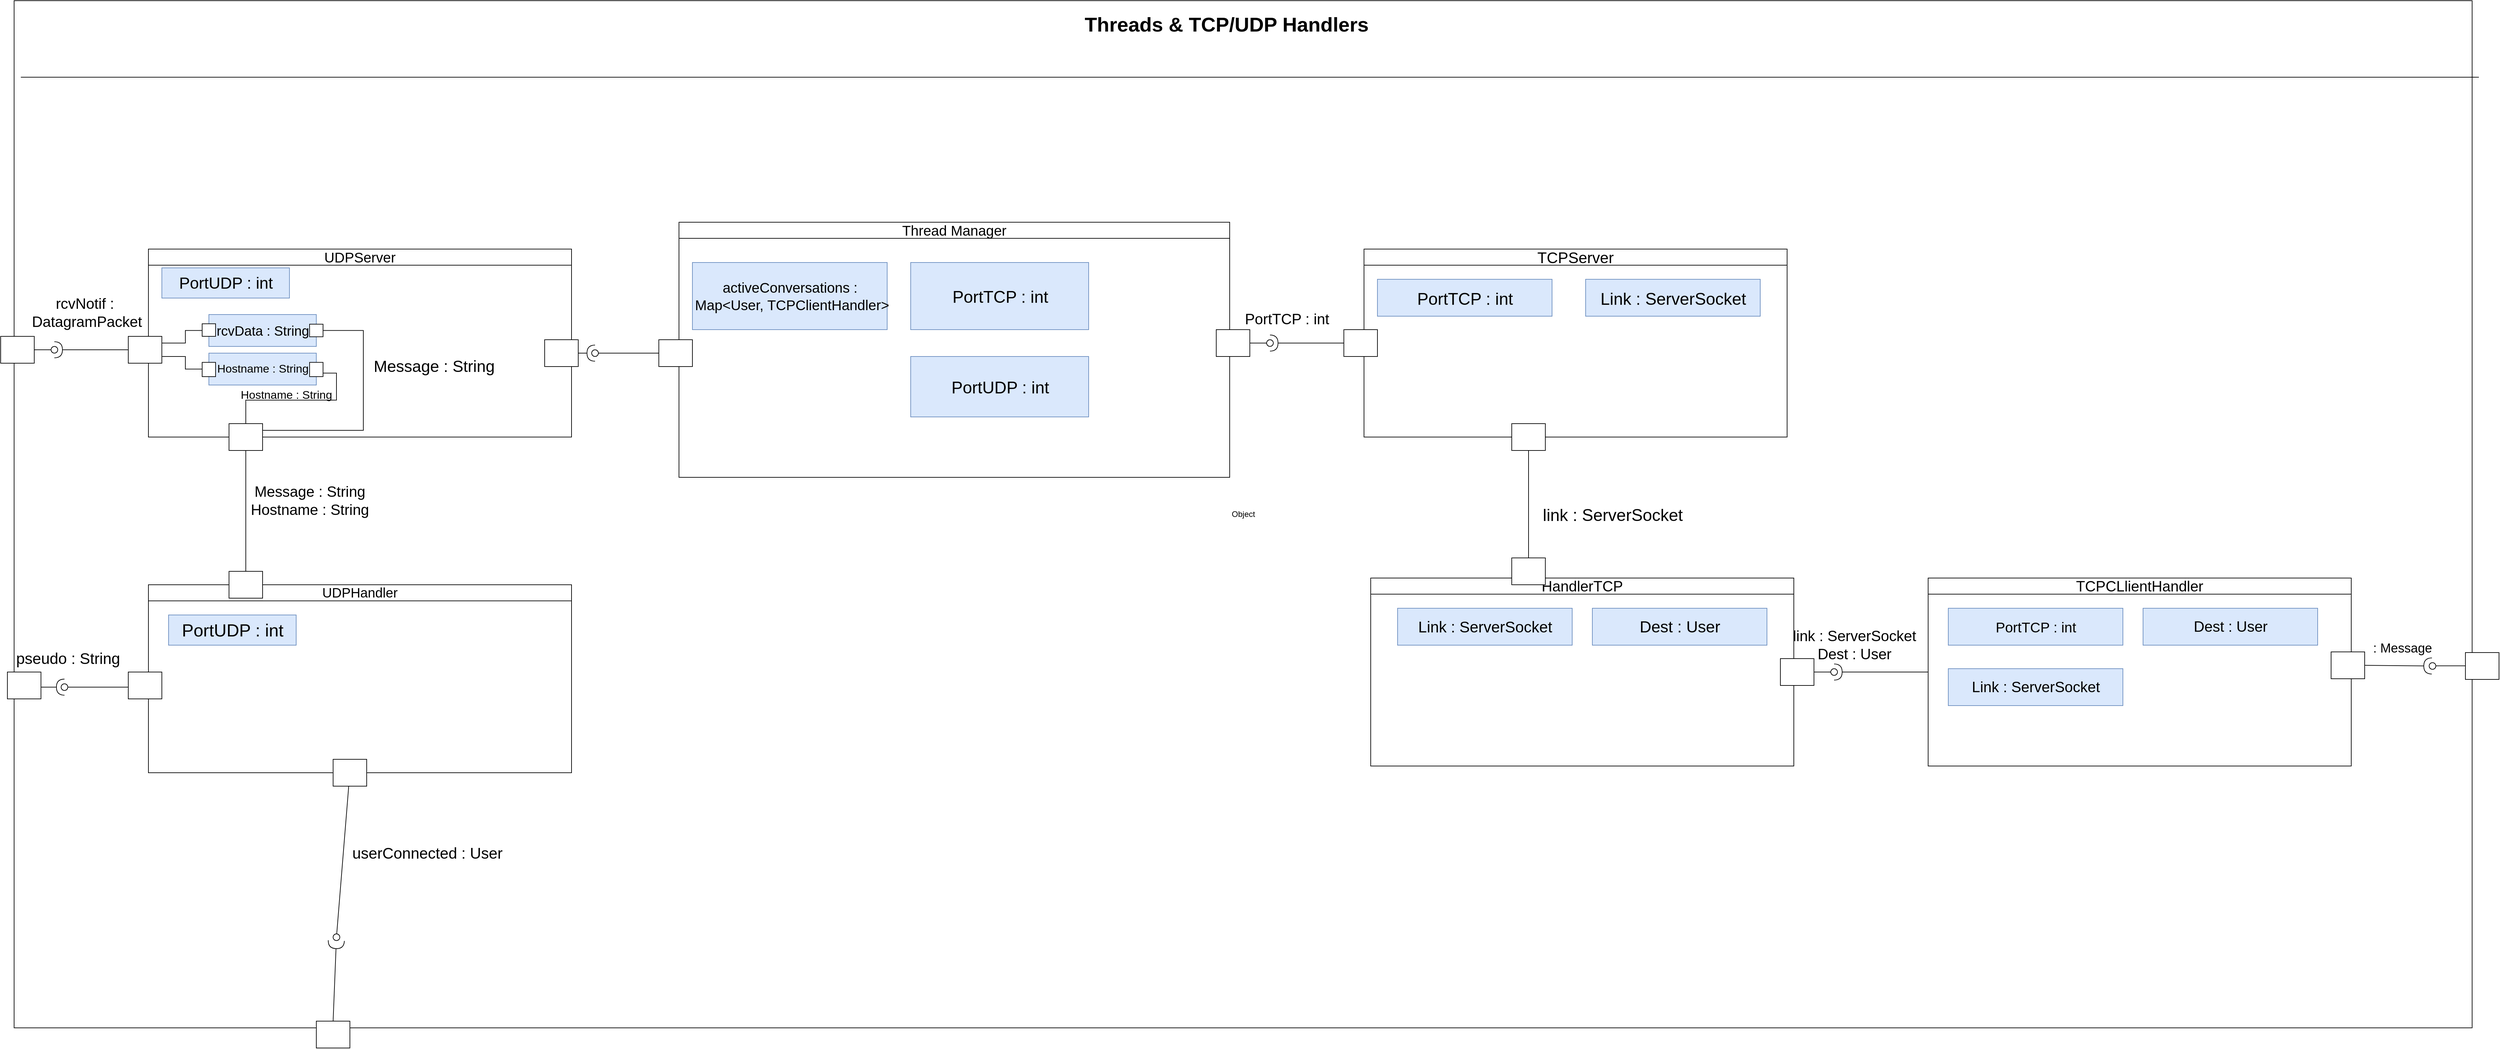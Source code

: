 <mxfile version="20.8.11" type="google"><diagram name="Page-1" id="Kbo5HbRr4LdBTjr4w4zQ"><mxGraphModel grid="1" page="1" gridSize="10" guides="1" tooltips="1" connect="1" arrows="1" fold="1" pageScale="1" pageWidth="850" pageHeight="1100" math="0" shadow="0"><root><mxCell id="0"/><mxCell id="1" parent="0"/><mxCell id="1iApYpVJmgvNCvK3pkiA-111" value="Object" style="html=1;strokeWidth=1;" vertex="1" parent="1"><mxGeometry x="-910" y="310" width="3660" height="1530" as="geometry"/></mxCell><mxCell id="1iApYpVJmgvNCvK3pkiA-6" value="&lt;div align=&quot;center&quot;&gt;&lt;font style=&quot;font-size: 21px;&quot;&gt;Thread Manager&lt;/font&gt;&lt;/div&gt;" style="verticalAlign=top;align=center;overflow=fill;fontSize=12;fontFamily=Helvetica;html=1;" vertex="1" parent="1"><mxGeometry x="80" y="640" width="820" height="380" as="geometry"/></mxCell><mxCell id="1iApYpVJmgvNCvK3pkiA-5" value="&lt;font style=&quot;font-size: 21px;&quot;&gt;activeConversations :&lt;br&gt;&amp;nbsp;Map&amp;lt;User, TCPClientHandler&amp;gt; &lt;/font&gt;" style="html=1;fillColor=#dae8fc;strokeColor=#6c8ebf;" vertex="1" parent="1"><mxGeometry x="100" y="700" width="290" height="100" as="geometry"/></mxCell><mxCell id="1iApYpVJmgvNCvK3pkiA-8" value="" style="line;strokeWidth=1;fillColor=none;align=left;verticalAlign=middle;spacingTop=-1;spacingLeft=3;spacingRight=3;rotatable=0;labelPosition=right;points=[];portConstraint=eastwest;strokeColor=inherit;" vertex="1" parent="1"><mxGeometry x="80" y="660" width="820" height="8" as="geometry"/></mxCell><mxCell id="1iApYpVJmgvNCvK3pkiA-13" value="" style="html=1;strokeWidth=1;" vertex="1" parent="1"><mxGeometry x="880" y="800" width="50" height="40" as="geometry"/></mxCell><mxCell id="1iApYpVJmgvNCvK3pkiA-14" value="" style="rounded=0;orthogonalLoop=1;jettySize=auto;html=1;endArrow=none;endFill=0;sketch=0;sourcePerimeterSpacing=0;targetPerimeterSpacing=0;strokeWidth=1;startSize=10;endSize=10;exitX=1;exitY=0.5;exitDx=0;exitDy=0;" edge="1" parent="1"><mxGeometry relative="1" as="geometry"><mxPoint x="930" y="820" as="sourcePoint"/><mxPoint x="955" y="820" as="targetPoint"/></mxGeometry></mxCell><mxCell id="1iApYpVJmgvNCvK3pkiA-15" value="" style="rounded=0;orthogonalLoop=1;jettySize=auto;html=1;endArrow=halfCircle;endFill=0;entryX=0.5;entryY=0.5;endSize=10;strokeWidth=1;sketch=0;startSize=10;" edge="1" parent="1"><mxGeometry relative="1" as="geometry"><mxPoint x="1100" y="820" as="sourcePoint"/><mxPoint x="960" y="820" as="targetPoint"/></mxGeometry></mxCell><mxCell id="1iApYpVJmgvNCvK3pkiA-16" value="" style="ellipse;whiteSpace=wrap;html=1;align=center;aspect=fixed;resizable=0;points=[];outlineConnect=0;sketch=0;strokeWidth=1;" vertex="1" parent="1"><mxGeometry x="955" y="815" width="10" height="10" as="geometry"/></mxCell><mxCell id="1iApYpVJmgvNCvK3pkiA-17" value="&lt;font style=&quot;font-size: 23px;&quot;&gt;TCPServer&lt;/font&gt;" style="verticalAlign=top;align=center;overflow=fill;fontSize=12;fontFamily=Helvetica;html=1;" vertex="1" parent="1"><mxGeometry x="1100" y="680" width="630" height="280" as="geometry"/></mxCell><mxCell id="1iApYpVJmgvNCvK3pkiA-18" value="" style="line;strokeWidth=1;fillColor=none;align=left;verticalAlign=middle;spacingTop=-1;spacingLeft=3;spacingRight=3;rotatable=0;labelPosition=right;points=[];portConstraint=eastwest;strokeColor=inherit;" vertex="1" parent="1"><mxGeometry x="1100" y="700" width="630" height="8" as="geometry"/></mxCell><mxCell id="1iApYpVJmgvNCvK3pkiA-19" value="&lt;font style=&quot;font-size: 25px;&quot;&gt;PortTCP : int&lt;/font&gt;" style="html=1;fillColor=#dae8fc;strokeColor=#6c8ebf;" vertex="1" parent="1"><mxGeometry x="1120" y="725" width="260" height="55" as="geometry"/></mxCell><mxCell id="1iApYpVJmgvNCvK3pkiA-20" value="" style="html=1;strokeWidth=1;" vertex="1" parent="1"><mxGeometry x="50" y="815" width="50" height="40" as="geometry"/></mxCell><mxCell id="1iApYpVJmgvNCvK3pkiA-26" value="" style="rounded=0;orthogonalLoop=1;jettySize=auto;html=1;endArrow=none;endFill=0;sketch=0;sourcePerimeterSpacing=0;targetPerimeterSpacing=0;strokeWidth=1;startSize=10;endSize=10;exitX=0;exitY=0.5;exitDx=0;exitDy=0;" edge="1" parent="1" source="1iApYpVJmgvNCvK3pkiA-20"><mxGeometry relative="1" as="geometry"><mxPoint x="-60" y="850" as="sourcePoint"/><mxPoint x="-40" y="835" as="targetPoint"/></mxGeometry></mxCell><mxCell id="1iApYpVJmgvNCvK3pkiA-27" value="" style="rounded=0;orthogonalLoop=1;jettySize=auto;html=1;endArrow=halfCircle;endFill=0;entryX=0.5;entryY=0.5;endSize=10;strokeWidth=1;sketch=0;startSize=10;" edge="1" parent="1" target="1iApYpVJmgvNCvK3pkiA-28"><mxGeometry relative="1" as="geometry"><mxPoint x="-80" y="835" as="sourcePoint"/></mxGeometry></mxCell><mxCell id="1iApYpVJmgvNCvK3pkiA-28" value="" style="ellipse;whiteSpace=wrap;html=1;align=center;aspect=fixed;resizable=0;points=[];outlineConnect=0;sketch=0;strokeWidth=1;" vertex="1" parent="1"><mxGeometry x="-50" y="830" width="10" height="10" as="geometry"/></mxCell><mxCell id="1iApYpVJmgvNCvK3pkiA-29" value="&lt;font style=&quot;font-size: 21px;&quot;&gt;UDPServer&lt;br&gt;&lt;br&gt;&lt;/font&gt;" style="verticalAlign=top;align=center;overflow=fill;fontSize=12;fontFamily=Helvetica;html=1;" vertex="1" parent="1"><mxGeometry x="-710" y="680" width="630" height="280" as="geometry"/></mxCell><mxCell id="1iApYpVJmgvNCvK3pkiA-30" value="" style="line;strokeWidth=1;fillColor=none;align=left;verticalAlign=middle;spacingTop=-1;spacingLeft=3;spacingRight=3;rotatable=0;labelPosition=right;points=[];portConstraint=eastwest;strokeColor=inherit;" vertex="1" parent="1"><mxGeometry x="-710" y="700" width="630" height="8" as="geometry"/></mxCell><mxCell id="1iApYpVJmgvNCvK3pkiA-31" value="&lt;font style=&quot;font-size: 24px;&quot;&gt;PortUDP : int&lt;/font&gt;" style="html=1;fillColor=#dae8fc;strokeColor=#6c8ebf;" vertex="1" parent="1"><mxGeometry x="-690" y="708" width="190" height="45" as="geometry"/></mxCell><mxCell id="1iApYpVJmgvNCvK3pkiA-32" value="" style="html=1;strokeWidth=1;" vertex="1" parent="1"><mxGeometry x="1070" y="800" width="50" height="40" as="geometry"/></mxCell><mxCell id="1iApYpVJmgvNCvK3pkiA-33" value="" style="html=1;strokeWidth=1;" vertex="1" parent="1"><mxGeometry x="-120" y="815" width="50" height="40" as="geometry"/></mxCell><mxCell id="1iApYpVJmgvNCvK3pkiA-35" style="edgeStyle=orthogonalEdgeStyle;rounded=0;orthogonalLoop=1;jettySize=auto;html=1;strokeWidth=1;startSize=10;endSize=10;endArrow=none;endFill=0;entryX=0.5;entryY=0;entryDx=0;entryDy=0;" edge="1" parent="1" source="1iApYpVJmgvNCvK3pkiA-34" target="1iApYpVJmgvNCvK3pkiA-37"><mxGeometry relative="1" as="geometry"><mxPoint x="1405" y="1160" as="targetPoint"/><Array as="points"><mxPoint x="1345" y="1170"/></Array></mxGeometry></mxCell><mxCell id="1iApYpVJmgvNCvK3pkiA-34" value="" style="html=1;strokeWidth=1;" vertex="1" parent="1"><mxGeometry x="1320" y="940" width="50" height="40" as="geometry"/></mxCell><mxCell id="1iApYpVJmgvNCvK3pkiA-37" value="&lt;font style=&quot;font-size: 22px;&quot;&gt;HandlerTCP&lt;/font&gt;" style="verticalAlign=top;align=center;overflow=fill;fontSize=12;fontFamily=Helvetica;html=1;" vertex="1" parent="1"><mxGeometry x="1110" y="1170" width="630" height="280" as="geometry"/></mxCell><mxCell id="1iApYpVJmgvNCvK3pkiA-38" value="" style="line;strokeWidth=1;fillColor=none;align=left;verticalAlign=middle;spacingTop=-1;spacingLeft=3;spacingRight=3;rotatable=0;labelPosition=right;points=[];portConstraint=eastwest;strokeColor=inherit;" vertex="1" parent="1"><mxGeometry x="1110" y="1190" width="630" height="8" as="geometry"/></mxCell><mxCell id="1iApYpVJmgvNCvK3pkiA-39" value="" style="html=1;strokeWidth=1;" vertex="1" parent="1"><mxGeometry x="1720" y="1290" width="50" height="40" as="geometry"/></mxCell><mxCell id="1iApYpVJmgvNCvK3pkiA-40" value="&lt;font style=&quot;font-size: 22px;&quot;&gt;TCPCLlientHandler&lt;/font&gt;" style="verticalAlign=top;align=center;overflow=fill;fontSize=12;fontFamily=Helvetica;html=1;" vertex="1" parent="1"><mxGeometry x="1940" y="1170" width="630" height="280" as="geometry"/></mxCell><mxCell id="1iApYpVJmgvNCvK3pkiA-41" value="" style="line;strokeWidth=1;fillColor=none;align=left;verticalAlign=middle;spacingTop=-1;spacingLeft=3;spacingRight=3;rotatable=0;labelPosition=right;points=[];portConstraint=eastwest;strokeColor=inherit;" vertex="1" parent="1"><mxGeometry x="1940" y="1190" width="630" height="8" as="geometry"/></mxCell><mxCell id="1iApYpVJmgvNCvK3pkiA-42" value="" style="rounded=0;orthogonalLoop=1;jettySize=auto;html=1;endArrow=none;endFill=0;sketch=0;sourcePerimeterSpacing=0;targetPerimeterSpacing=0;strokeWidth=1;startSize=10;endSize=10;exitX=1;exitY=0.5;exitDx=0;exitDy=0;" edge="1" parent="1"><mxGeometry relative="1" as="geometry"><mxPoint x="1770" y="1310.0" as="sourcePoint"/><mxPoint x="1795" y="1310.0" as="targetPoint"/></mxGeometry></mxCell><mxCell id="1iApYpVJmgvNCvK3pkiA-43" value="" style="rounded=0;orthogonalLoop=1;jettySize=auto;html=1;endArrow=halfCircle;endFill=0;entryX=0.5;entryY=0.5;endSize=10;strokeWidth=1;sketch=0;startSize=10;" edge="1" parent="1"><mxGeometry relative="1" as="geometry"><mxPoint x="1940" y="1310.0" as="sourcePoint"/><mxPoint x="1800" y="1310.0" as="targetPoint"/></mxGeometry></mxCell><mxCell id="1iApYpVJmgvNCvK3pkiA-44" value="" style="ellipse;whiteSpace=wrap;html=1;align=center;aspect=fixed;resizable=0;points=[];outlineConnect=0;sketch=0;strokeWidth=1;" vertex="1" parent="1"><mxGeometry x="1795" y="1305" width="10" height="10" as="geometry"/></mxCell><mxCell id="1iApYpVJmgvNCvK3pkiA-45" value="&lt;font style=&quot;font-size: 21px;&quot;&gt;PortTCP : int&lt;/font&gt;" style="html=1;fillColor=#dae8fc;strokeColor=#6c8ebf;" vertex="1" parent="1"><mxGeometry x="1970" y="1215" width="260" height="55" as="geometry"/></mxCell><mxCell id="1iApYpVJmgvNCvK3pkiA-46" value="&lt;font style=&quot;font-size: 25px;&quot;&gt;Link : ServerSocket&lt;/font&gt;" style="html=1;fillColor=#dae8fc;strokeColor=#6c8ebf;" vertex="1" parent="1"><mxGeometry x="1430" y="725" width="260" height="55" as="geometry"/></mxCell><mxCell id="1iApYpVJmgvNCvK3pkiA-47" value="&lt;font style=&quot;font-size: 25px;&quot;&gt;link : ServerSocket&lt;/font&gt;" style="text;html=1;align=center;verticalAlign=middle;resizable=0;points=[];autosize=1;strokeColor=none;fillColor=none;" vertex="1" parent="1"><mxGeometry x="1355" y="1055" width="230" height="40" as="geometry"/></mxCell><mxCell id="1iApYpVJmgvNCvK3pkiA-48" value="&lt;font style=&quot;font-size: 23px;&quot;&gt;Link : ServerSocket&lt;/font&gt;" style="html=1;fillColor=#dae8fc;strokeColor=#6c8ebf;" vertex="1" parent="1"><mxGeometry x="1150" y="1215" width="260" height="55" as="geometry"/></mxCell><mxCell id="1iApYpVJmgvNCvK3pkiA-49" value="&lt;font style=&quot;font-size: 22px;&quot;&gt;PortTCP : int &lt;/font&gt;" style="text;html=1;align=center;verticalAlign=middle;resizable=0;points=[];autosize=1;strokeColor=none;fillColor=none;" vertex="1" parent="1"><mxGeometry x="910" y="765" width="150" height="40" as="geometry"/></mxCell><mxCell id="1iApYpVJmgvNCvK3pkiA-51" value="&lt;font style=&quot;font-size: 24px;&quot;&gt;Dest : User&lt;/font&gt;" style="html=1;fillColor=#dae8fc;strokeColor=#6c8ebf;" vertex="1" parent="1"><mxGeometry x="1440" y="1215" width="260" height="55" as="geometry"/></mxCell><mxCell id="1iApYpVJmgvNCvK3pkiA-56" value="&lt;font style=&quot;font-size: 25px;&quot;&gt;PortTCP : int&lt;/font&gt;" style="html=1;fillColor=#dae8fc;strokeColor=#6c8ebf;" vertex="1" parent="1"><mxGeometry x="425" y="700" width="265" height="100" as="geometry"/></mxCell><mxCell id="1iApYpVJmgvNCvK3pkiA-57" value="&lt;font style=&quot;font-size: 25px;&quot;&gt;PortUDP : int&lt;/font&gt;" style="html=1;fillColor=#dae8fc;strokeColor=#6c8ebf;" vertex="1" parent="1"><mxGeometry x="425" y="840" width="265" height="90" as="geometry"/></mxCell><mxCell id="1iApYpVJmgvNCvK3pkiA-58" value="" style="html=1;strokeWidth=1;" vertex="1" parent="1"><mxGeometry x="2540" y="1280" width="50" height="40" as="geometry"/></mxCell><mxCell id="1iApYpVJmgvNCvK3pkiA-60" value="" style="rounded=0;orthogonalLoop=1;jettySize=auto;html=1;endArrow=halfCircle;endFill=0;endSize=10;strokeWidth=1;sketch=0;exitX=1;exitY=0.5;exitDx=0;exitDy=0;" edge="1" parent="1" source="1iApYpVJmgvNCvK3pkiA-58"><mxGeometry relative="1" as="geometry"><mxPoint x="2720" y="1301" as="sourcePoint"/><mxPoint x="2690" y="1301" as="targetPoint"/><Array as="points"><mxPoint x="2690" y="1301"/></Array></mxGeometry></mxCell><mxCell id="1iApYpVJmgvNCvK3pkiA-62" style="edgeStyle=orthogonalEdgeStyle;rounded=0;orthogonalLoop=1;jettySize=auto;html=1;strokeWidth=1;endArrow=none;endFill=0;startSize=10;endSize=10;" edge="1" parent="1"><mxGeometry relative="1" as="geometry"><mxPoint x="2741" y="1300.79" as="targetPoint"/><mxPoint x="2696" y="1300.79" as="sourcePoint"/></mxGeometry></mxCell><mxCell id="1iApYpVJmgvNCvK3pkiA-63" value="" style="ellipse;whiteSpace=wrap;html=1;align=center;aspect=fixed;resizable=0;points=[];outlineConnect=0;sketch=0;strokeWidth=1;" vertex="1" parent="1"><mxGeometry x="2686" y="1296" width="10" height="10" as="geometry"/></mxCell><mxCell id="1iApYpVJmgvNCvK3pkiA-65" value="" style="html=1;strokeWidth=1;" vertex="1" parent="1"><mxGeometry x="2740" y="1281" width="50" height="40" as="geometry"/></mxCell><mxCell id="1iApYpVJmgvNCvK3pkiA-66" value="&lt;div style=&quot;font-size: 22px;&quot;&gt;&lt;font style=&quot;font-size: 22px;&quot;&gt;link : ServerSocket&lt;/font&gt;&lt;/div&gt;&lt;div style=&quot;font-size: 22px;&quot;&gt;&lt;font style=&quot;font-size: 22px;&quot;&gt;Dest : User&lt;/font&gt;&lt;br&gt;&lt;/div&gt;" style="text;html=1;align=center;verticalAlign=middle;resizable=0;points=[];autosize=1;strokeColor=none;fillColor=none;" vertex="1" parent="1"><mxGeometry x="1725" y="1235" width="210" height="70" as="geometry"/></mxCell><mxCell id="1iApYpVJmgvNCvK3pkiA-67" value="&lt;font style=&quot;font-size: 22px;&quot;&gt;Dest : User&lt;/font&gt;" style="html=1;fillColor=#dae8fc;strokeColor=#6c8ebf;" vertex="1" parent="1"><mxGeometry x="2260" y="1215" width="260" height="55" as="geometry"/></mxCell><mxCell id="1iApYpVJmgvNCvK3pkiA-68" value="&lt;font style=&quot;font-size: 22px;&quot;&gt;Link : ServerSocket&lt;/font&gt;" style="html=1;fillColor=#dae8fc;strokeColor=#6c8ebf;" vertex="1" parent="1"><mxGeometry x="1970" y="1305" width="260" height="55" as="geometry"/></mxCell><mxCell id="1iApYpVJmgvNCvK3pkiA-69" value="&lt;font style=&quot;font-size: 19px;&quot;&gt;: Message&lt;/font&gt;" style="text;html=1;align=center;verticalAlign=middle;resizable=0;points=[];autosize=1;strokeColor=none;fillColor=none;" vertex="1" parent="1"><mxGeometry x="2591" y="1255" width="110" height="40" as="geometry"/></mxCell><mxCell id="1iApYpVJmgvNCvK3pkiA-70" value="" style="rounded=0;orthogonalLoop=1;jettySize=auto;html=1;endArrow=none;endFill=0;sketch=0;sourcePerimeterSpacing=0;targetPerimeterSpacing=0;strokeWidth=1;startSize=10;endSize=10;exitX=1;exitY=0.5;exitDx=0;exitDy=0;" edge="1" parent="1"><mxGeometry relative="1" as="geometry"><mxPoint x="-880" y="830.0" as="sourcePoint"/><mxPoint x="-855" y="830.0" as="targetPoint"/></mxGeometry></mxCell><mxCell id="1iApYpVJmgvNCvK3pkiA-71" value="" style="rounded=0;orthogonalLoop=1;jettySize=auto;html=1;endArrow=halfCircle;endFill=0;entryX=0.5;entryY=0.5;endSize=10;strokeWidth=1;sketch=0;startSize=10;startArrow=none;" edge="1" parent="1" source="1iApYpVJmgvNCvK3pkiA-73"><mxGeometry relative="1" as="geometry"><mxPoint x="-710" y="830.0" as="sourcePoint"/><mxPoint x="-850" y="830.0" as="targetPoint"/></mxGeometry></mxCell><mxCell id="1iApYpVJmgvNCvK3pkiA-72" value="" style="ellipse;whiteSpace=wrap;html=1;align=center;aspect=fixed;resizable=0;points=[];outlineConnect=0;sketch=0;strokeWidth=1;" vertex="1" parent="1"><mxGeometry x="-855" y="825" width="10" height="10" as="geometry"/></mxCell><mxCell id="1iApYpVJmgvNCvK3pkiA-74" value="" style="rounded=0;orthogonalLoop=1;jettySize=auto;html=1;endArrow=none;endFill=0;entryX=0.5;entryY=0.5;endSize=10;strokeWidth=1;sketch=0;startSize=10;" edge="1" parent="1" target="1iApYpVJmgvNCvK3pkiA-73"><mxGeometry relative="1" as="geometry"><mxPoint x="-710" y="830" as="sourcePoint"/><mxPoint x="-850" y="830" as="targetPoint"/></mxGeometry></mxCell><mxCell id="1iApYpVJmgvNCvK3pkiA-73" value="" style="html=1;strokeWidth=1;" vertex="1" parent="1"><mxGeometry x="-740" y="810" width="50" height="40" as="geometry"/></mxCell><mxCell id="1iApYpVJmgvNCvK3pkiA-75" value="" style="html=1;strokeWidth=1;" vertex="1" parent="1"><mxGeometry x="-930" y="810" width="50" height="40" as="geometry"/></mxCell><mxCell id="1iApYpVJmgvNCvK3pkiA-76" value="&lt;font style=&quot;font-size: 22px;&quot;&gt;rcvNotif :&lt;br&gt;&amp;nbsp;DatagramPacket&lt;/font&gt;" style="text;html=1;align=center;verticalAlign=middle;resizable=0;points=[];autosize=1;strokeColor=none;fillColor=none;" vertex="1" parent="1"><mxGeometry x="-900" y="740" width="190" height="70" as="geometry"/></mxCell><mxCell id="1iApYpVJmgvNCvK3pkiA-77" value="&lt;font style=&quot;font-size: 20px;&quot;&gt;UDPHandler&lt;/font&gt;" style="verticalAlign=top;align=center;overflow=fill;fontSize=12;fontFamily=Helvetica;html=1;" vertex="1" parent="1"><mxGeometry x="-710" y="1180" width="630" height="280" as="geometry"/></mxCell><mxCell id="1iApYpVJmgvNCvK3pkiA-78" value="" style="line;strokeWidth=1;fillColor=none;align=left;verticalAlign=middle;spacingTop=-1;spacingLeft=3;spacingRight=3;rotatable=0;labelPosition=right;points=[];portConstraint=eastwest;strokeColor=inherit;" vertex="1" parent="1"><mxGeometry x="-710" y="1200" width="630" height="8" as="geometry"/></mxCell><mxCell id="1iApYpVJmgvNCvK3pkiA-81" value="" style="html=1;strokeWidth=1;" vertex="1" parent="1"><mxGeometry x="-740" y="1310" width="50" height="40" as="geometry"/></mxCell><mxCell id="1iApYpVJmgvNCvK3pkiA-84" style="edgeStyle=orthogonalEdgeStyle;rounded=0;orthogonalLoop=1;jettySize=auto;html=1;exitX=0.5;exitY=1;exitDx=0;exitDy=0;entryX=0.5;entryY=0;entryDx=0;entryDy=0;strokeWidth=1;endArrow=none;endFill=0;startSize=10;endSize=10;" edge="1" parent="1" source="1iApYpVJmgvNCvK3pkiA-82" target="1iApYpVJmgvNCvK3pkiA-83"><mxGeometry relative="1" as="geometry"/></mxCell><mxCell id="1iApYpVJmgvNCvK3pkiA-82" value="" style="html=1;strokeWidth=1;" vertex="1" parent="1"><mxGeometry x="-590" y="940" width="50" height="40" as="geometry"/></mxCell><mxCell id="1iApYpVJmgvNCvK3pkiA-83" value="" style="html=1;strokeWidth=1;" vertex="1" parent="1"><mxGeometry x="-590" y="1160" width="50" height="40" as="geometry"/></mxCell><mxCell id="1iApYpVJmgvNCvK3pkiA-85" value="&lt;div style=&quot;font-size: 22px;&quot;&gt;&lt;font style=&quot;font-size: 22px;&quot;&gt;Message : String&lt;/font&gt;&lt;/div&gt;&lt;div style=&quot;font-size: 22px;&quot;&gt;&lt;font style=&quot;font-size: 22px;&quot;&gt;Hostname : String&lt;/font&gt;&lt;br&gt;&lt;/div&gt;" style="text;html=1;align=center;verticalAlign=middle;resizable=0;points=[];autosize=1;strokeColor=none;fillColor=none;" vertex="1" parent="1"><mxGeometry x="-570" y="1020" width="200" height="70" as="geometry"/></mxCell><mxCell id="1iApYpVJmgvNCvK3pkiA-89" style="edgeStyle=orthogonalEdgeStyle;rounded=0;orthogonalLoop=1;jettySize=auto;html=1;exitX=0;exitY=0.5;exitDx=0;exitDy=0;entryX=1;entryY=0.25;entryDx=0;entryDy=0;strokeWidth=1;endArrow=none;endFill=0;startSize=10;endSize=10;" edge="1" parent="1" source="1iApYpVJmgvNCvK3pkiA-86" target="1iApYpVJmgvNCvK3pkiA-73"><mxGeometry relative="1" as="geometry"/></mxCell><mxCell id="1iApYpVJmgvNCvK3pkiA-86" value="&lt;font style=&quot;font-size: 20px;&quot;&gt;rcvData : String&lt;/font&gt;" style="html=1;fillColor=#dae8fc;strokeColor=#6c8ebf;" vertex="1" parent="1"><mxGeometry x="-620" y="777.5" width="160" height="47.5" as="geometry"/></mxCell><mxCell id="1iApYpVJmgvNCvK3pkiA-88" style="edgeStyle=orthogonalEdgeStyle;rounded=0;orthogonalLoop=1;jettySize=auto;html=1;entryX=1;entryY=0.75;entryDx=0;entryDy=0;strokeWidth=1;endArrow=none;endFill=0;startSize=10;endSize=10;" edge="1" parent="1" source="1iApYpVJmgvNCvK3pkiA-87" target="1iApYpVJmgvNCvK3pkiA-73"><mxGeometry relative="1" as="geometry"/></mxCell><mxCell id="1iApYpVJmgvNCvK3pkiA-87" value="&lt;font style=&quot;font-size: 17px;&quot;&gt;Hostname : String&lt;/font&gt;" style="html=1;fillColor=#dae8fc;strokeColor=#6c8ebf;" vertex="1" parent="1"><mxGeometry x="-620" y="835" width="160" height="47.5" as="geometry"/></mxCell><mxCell id="1iApYpVJmgvNCvK3pkiA-90" value="" style="html=1;strokeWidth=1;" vertex="1" parent="1"><mxGeometry x="-630" y="791.25" width="20" height="18.75" as="geometry"/></mxCell><mxCell id="1iApYpVJmgvNCvK3pkiA-91" value="" style="html=1;strokeWidth=1;" vertex="1" parent="1"><mxGeometry x="-630" y="848.75" width="20" height="21.25" as="geometry"/></mxCell><mxCell id="1iApYpVJmgvNCvK3pkiA-94" style="edgeStyle=orthogonalEdgeStyle;rounded=0;orthogonalLoop=1;jettySize=auto;html=1;entryX=1;entryY=0.25;entryDx=0;entryDy=0;strokeWidth=1;endArrow=none;endFill=0;startSize=10;endSize=10;" edge="1" parent="1" source="1iApYpVJmgvNCvK3pkiA-92" target="1iApYpVJmgvNCvK3pkiA-82"><mxGeometry relative="1" as="geometry"><Array as="points"><mxPoint x="-390" y="801"/><mxPoint x="-390" y="950"/></Array></mxGeometry></mxCell><mxCell id="1iApYpVJmgvNCvK3pkiA-92" value="" style="html=1;strokeWidth=1;" vertex="1" parent="1"><mxGeometry x="-470" y="791.88" width="20" height="18.75" as="geometry"/></mxCell><mxCell id="1iApYpVJmgvNCvK3pkiA-95" style="edgeStyle=orthogonalEdgeStyle;rounded=0;orthogonalLoop=1;jettySize=auto;html=1;exitX=1;exitY=0.75;exitDx=0;exitDy=0;entryX=0.5;entryY=0;entryDx=0;entryDy=0;strokeWidth=1;endArrow=none;endFill=0;startSize=10;endSize=10;" edge="1" parent="1" source="1iApYpVJmgvNCvK3pkiA-93" target="1iApYpVJmgvNCvK3pkiA-82"><mxGeometry relative="1" as="geometry"/></mxCell><mxCell id="1iApYpVJmgvNCvK3pkiA-93" value="" style="html=1;strokeWidth=1;" vertex="1" parent="1"><mxGeometry x="-470" y="848.75" width="20" height="21.25" as="geometry"/></mxCell><mxCell id="1iApYpVJmgvNCvK3pkiA-96" value="&lt;div&gt;&lt;font style=&quot;font-size: 24px;&quot;&gt;Message : String&lt;/font&gt;&lt;/div&gt;" style="text;html=1;align=center;verticalAlign=middle;resizable=0;points=[];autosize=1;strokeColor=none;fillColor=none;" vertex="1" parent="1"><mxGeometry x="-385" y="835" width="200" height="40" as="geometry"/></mxCell><mxCell id="1iApYpVJmgvNCvK3pkiA-97" value="&lt;div&gt;&lt;font style=&quot;font-size: 17px;&quot;&gt;Hostname : String&lt;/font&gt;&lt;/div&gt;" style="text;html=1;align=center;verticalAlign=middle;resizable=0;points=[];autosize=1;strokeColor=none;fillColor=none;" vertex="1" parent="1"><mxGeometry x="-585" y="882.5" width="160" height="30" as="geometry"/></mxCell><mxCell id="1iApYpVJmgvNCvK3pkiA-103" value="&lt;font style=&quot;font-size: 26px;&quot;&gt;PortUDP : int&lt;/font&gt;" style="html=1;fillColor=#dae8fc;strokeColor=#6c8ebf;" vertex="1" parent="1"><mxGeometry x="-680" y="1225" width="190" height="45" as="geometry"/></mxCell><mxCell id="1iApYpVJmgvNCvK3pkiA-104" value="" style="rounded=0;orthogonalLoop=1;jettySize=auto;html=1;endArrow=none;endFill=0;sketch=0;sourcePerimeterSpacing=0;targetPerimeterSpacing=0;strokeWidth=1;startSize=10;endSize=10;exitX=0;exitY=0.5;exitDx=0;exitDy=0;" edge="1" parent="1"><mxGeometry relative="1" as="geometry"><mxPoint x="-740" y="1332.5" as="sourcePoint"/><mxPoint x="-830" y="1332.5" as="targetPoint"/></mxGeometry></mxCell><mxCell id="1iApYpVJmgvNCvK3pkiA-105" value="" style="rounded=0;orthogonalLoop=1;jettySize=auto;html=1;endArrow=halfCircle;endFill=0;entryX=0.5;entryY=0.5;endSize=10;strokeWidth=1;sketch=0;startSize=10;" edge="1" parent="1" target="1iApYpVJmgvNCvK3pkiA-106"><mxGeometry relative="1" as="geometry"><mxPoint x="-870" y="1332.5" as="sourcePoint"/></mxGeometry></mxCell><mxCell id="1iApYpVJmgvNCvK3pkiA-106" value="" style="ellipse;whiteSpace=wrap;html=1;align=center;aspect=fixed;resizable=0;points=[];outlineConnect=0;sketch=0;strokeWidth=1;" vertex="1" parent="1"><mxGeometry x="-840" y="1327.5" width="10" height="10" as="geometry"/></mxCell><mxCell id="1iApYpVJmgvNCvK3pkiA-107" value="" style="html=1;strokeWidth=1;" vertex="1" parent="1"><mxGeometry x="-920" y="1310" width="50" height="40" as="geometry"/></mxCell><mxCell id="1iApYpVJmgvNCvK3pkiA-108" value="&lt;font style=&quot;font-size: 23px;&quot;&gt;pseudo : String&lt;/font&gt;" style="text;html=1;align=center;verticalAlign=middle;resizable=0;points=[];autosize=1;strokeColor=none;fillColor=none;" vertex="1" parent="1"><mxGeometry x="-920" y="1270" width="180" height="40" as="geometry"/></mxCell><mxCell id="1iApYpVJmgvNCvK3pkiA-109" value="" style="html=1;strokeWidth=1;" vertex="1" parent="1"><mxGeometry x="-460" y="1830" width="50" height="40" as="geometry"/></mxCell><mxCell id="1iApYpVJmgvNCvK3pkiA-110" value="&lt;font style=&quot;font-size: 23px;&quot;&gt;userConnected : User&lt;/font&gt;" style="text;html=1;align=center;verticalAlign=middle;resizable=0;points=[];autosize=1;strokeColor=none;fillColor=none;" vertex="1" parent="1"><mxGeometry x="-420" y="1560" width="250" height="40" as="geometry"/></mxCell><mxCell id="1iApYpVJmgvNCvK3pkiA-112" value="" style="rounded=0;orthogonalLoop=1;jettySize=auto;html=1;endArrow=none;endFill=0;sketch=0;sourcePerimeterSpacing=0;targetPerimeterSpacing=0;strokeWidth=1;startSize=10;endSize=10;exitX=0.476;exitY=1;exitDx=0;exitDy=0;exitPerimeter=0;" edge="1" parent="1" source="1iApYpVJmgvNCvK3pkiA-77" target="1iApYpVJmgvNCvK3pkiA-114"><mxGeometry relative="1" as="geometry"><mxPoint x="-500" y="1735" as="sourcePoint"/><mxPoint x="-475" y="1735" as="targetPoint"/></mxGeometry></mxCell><mxCell id="1iApYpVJmgvNCvK3pkiA-113" value="" style="rounded=0;orthogonalLoop=1;jettySize=auto;html=1;endArrow=halfCircle;endFill=0;endSize=10;strokeWidth=1;sketch=0;startSize=10;exitX=0.5;exitY=0;exitDx=0;exitDy=0;" edge="1" parent="1" source="1iApYpVJmgvNCvK3pkiA-109" target="1iApYpVJmgvNCvK3pkiA-114"><mxGeometry relative="1" as="geometry"><mxPoint x="-330" y="1735" as="sourcePoint"/><mxPoint x="-470" y="1735" as="targetPoint"/></mxGeometry></mxCell><mxCell id="1iApYpVJmgvNCvK3pkiA-114" value="" style="ellipse;whiteSpace=wrap;html=1;align=center;aspect=fixed;resizable=0;points=[];outlineConnect=0;sketch=0;strokeWidth=1;" vertex="1" parent="1"><mxGeometry x="-435" y="1700" width="10" height="10" as="geometry"/></mxCell><mxCell id="1iApYpVJmgvNCvK3pkiA-80" value="" style="html=1;strokeWidth=1;" vertex="1" parent="1"><mxGeometry x="-435" y="1440" width="50" height="40" as="geometry"/></mxCell><mxCell id="1iApYpVJmgvNCvK3pkiA-115" value="" style="line;strokeWidth=1;fillColor=none;align=left;verticalAlign=middle;spacingTop=-1;spacingLeft=3;spacingRight=3;rotatable=0;labelPosition=right;points=[];portConstraint=eastwest;strokeColor=inherit;" vertex="1" parent="1"><mxGeometry x="-900" y="420" width="3660" height="8" as="geometry"/></mxCell><mxCell id="1iApYpVJmgvNCvK3pkiA-116" value="&lt;b&gt;&lt;font style=&quot;font-size: 30px;&quot;&gt;Threads &amp;amp; TCP/UDP Handlers&lt;/font&gt;&lt;/b&gt;" style="text;html=1;align=center;verticalAlign=middle;resizable=0;points=[];autosize=1;strokeColor=none;fillColor=none;" vertex="1" parent="1"><mxGeometry x="670" y="320" width="450" height="50" as="geometry"/></mxCell><mxCell id="1iApYpVJmgvNCvK3pkiA-117" value="" style="html=1;strokeWidth=1;" vertex="1" parent="1"><mxGeometry x="1320" y="1140" width="50" height="40" as="geometry"/></mxCell></root></mxGraphModel></diagram></mxfile>